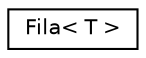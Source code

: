 digraph "Gráfico de Hierarquia de Classes"
{
  edge [fontname="Helvetica",fontsize="10",labelfontname="Helvetica",labelfontsize="10"];
  node [fontname="Helvetica",fontsize="10",shape=record];
  rankdir="LR";
  Node1 [label="Fila\< T \>",height=0.2,width=0.4,color="black", fillcolor="white", style="filled",URL="$classFila.html"];
}
